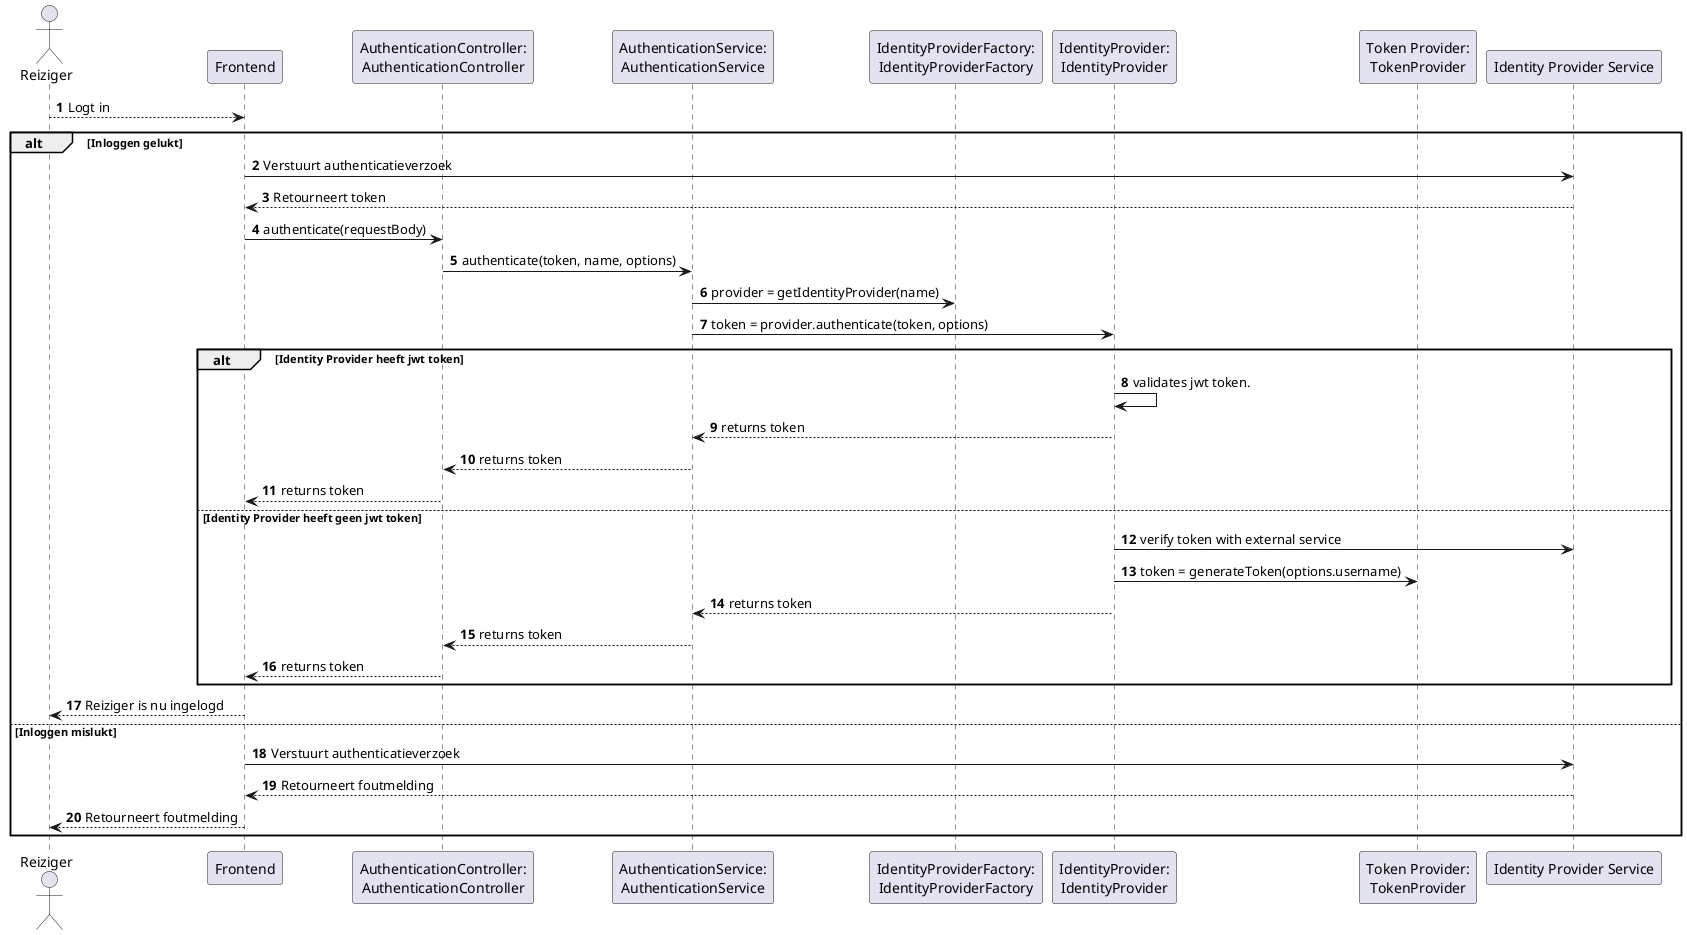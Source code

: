 @startuml

autonumber

actor Reiziger

participant "Frontend" as frontend

participant "AuthenticationController:\nAuthenticationController" as AuthenticationController
participant "AuthenticationService:\nAuthenticationService" as AuthenticationService
participant "IdentityProviderFactory:\nIdentityProviderFactory" as IdentityProviderFactory
participant "IdentityProvider:\nIdentityProvider" as IdentityProvider
participant "Token Provider:\nTokenProvider" as tokenProvider
participant "Identity Provider Service" as identityProviderService

Reiziger --> frontend : Logt in

alt Inloggen gelukt

frontend -> identityProviderService: Verstuurt authenticatieverzoek
identityProviderService --> frontend: Retourneert token

frontend -> AuthenticationController : authenticate(requestBody)
AuthenticationController -> AuthenticationService : authenticate(token, name, options)
AuthenticationService -> IdentityProviderFactory : provider = getIdentityProvider(name)
AuthenticationService -> IdentityProvider : token = provider.authenticate(token, options)

alt Identity Provider heeft jwt token

IdentityProvider -> IdentityProvider : validates jwt token.
IdentityProvider --> AuthenticationService : returns token
AuthenticationService --> AuthenticationController : returns token
AuthenticationController --> frontend : returns token

else Identity Provider heeft geen jwt token

IdentityProvider -> identityProviderService : verify token with external service
IdentityProvider -> tokenProvider : token = generateToken(options.username)
IdentityProvider --> AuthenticationService : returns token
AuthenticationService --> AuthenticationController : returns token
AuthenticationController --> frontend : returns token

end

frontend --> Reiziger: Reiziger is nu ingelogd


else Inloggen mislukt

frontend -> identityProviderService: Verstuurt authenticatieverzoek
identityProviderService --> frontend: Retourneert foutmelding
frontend --> Reiziger: Retourneert foutmelding

end

@enduml